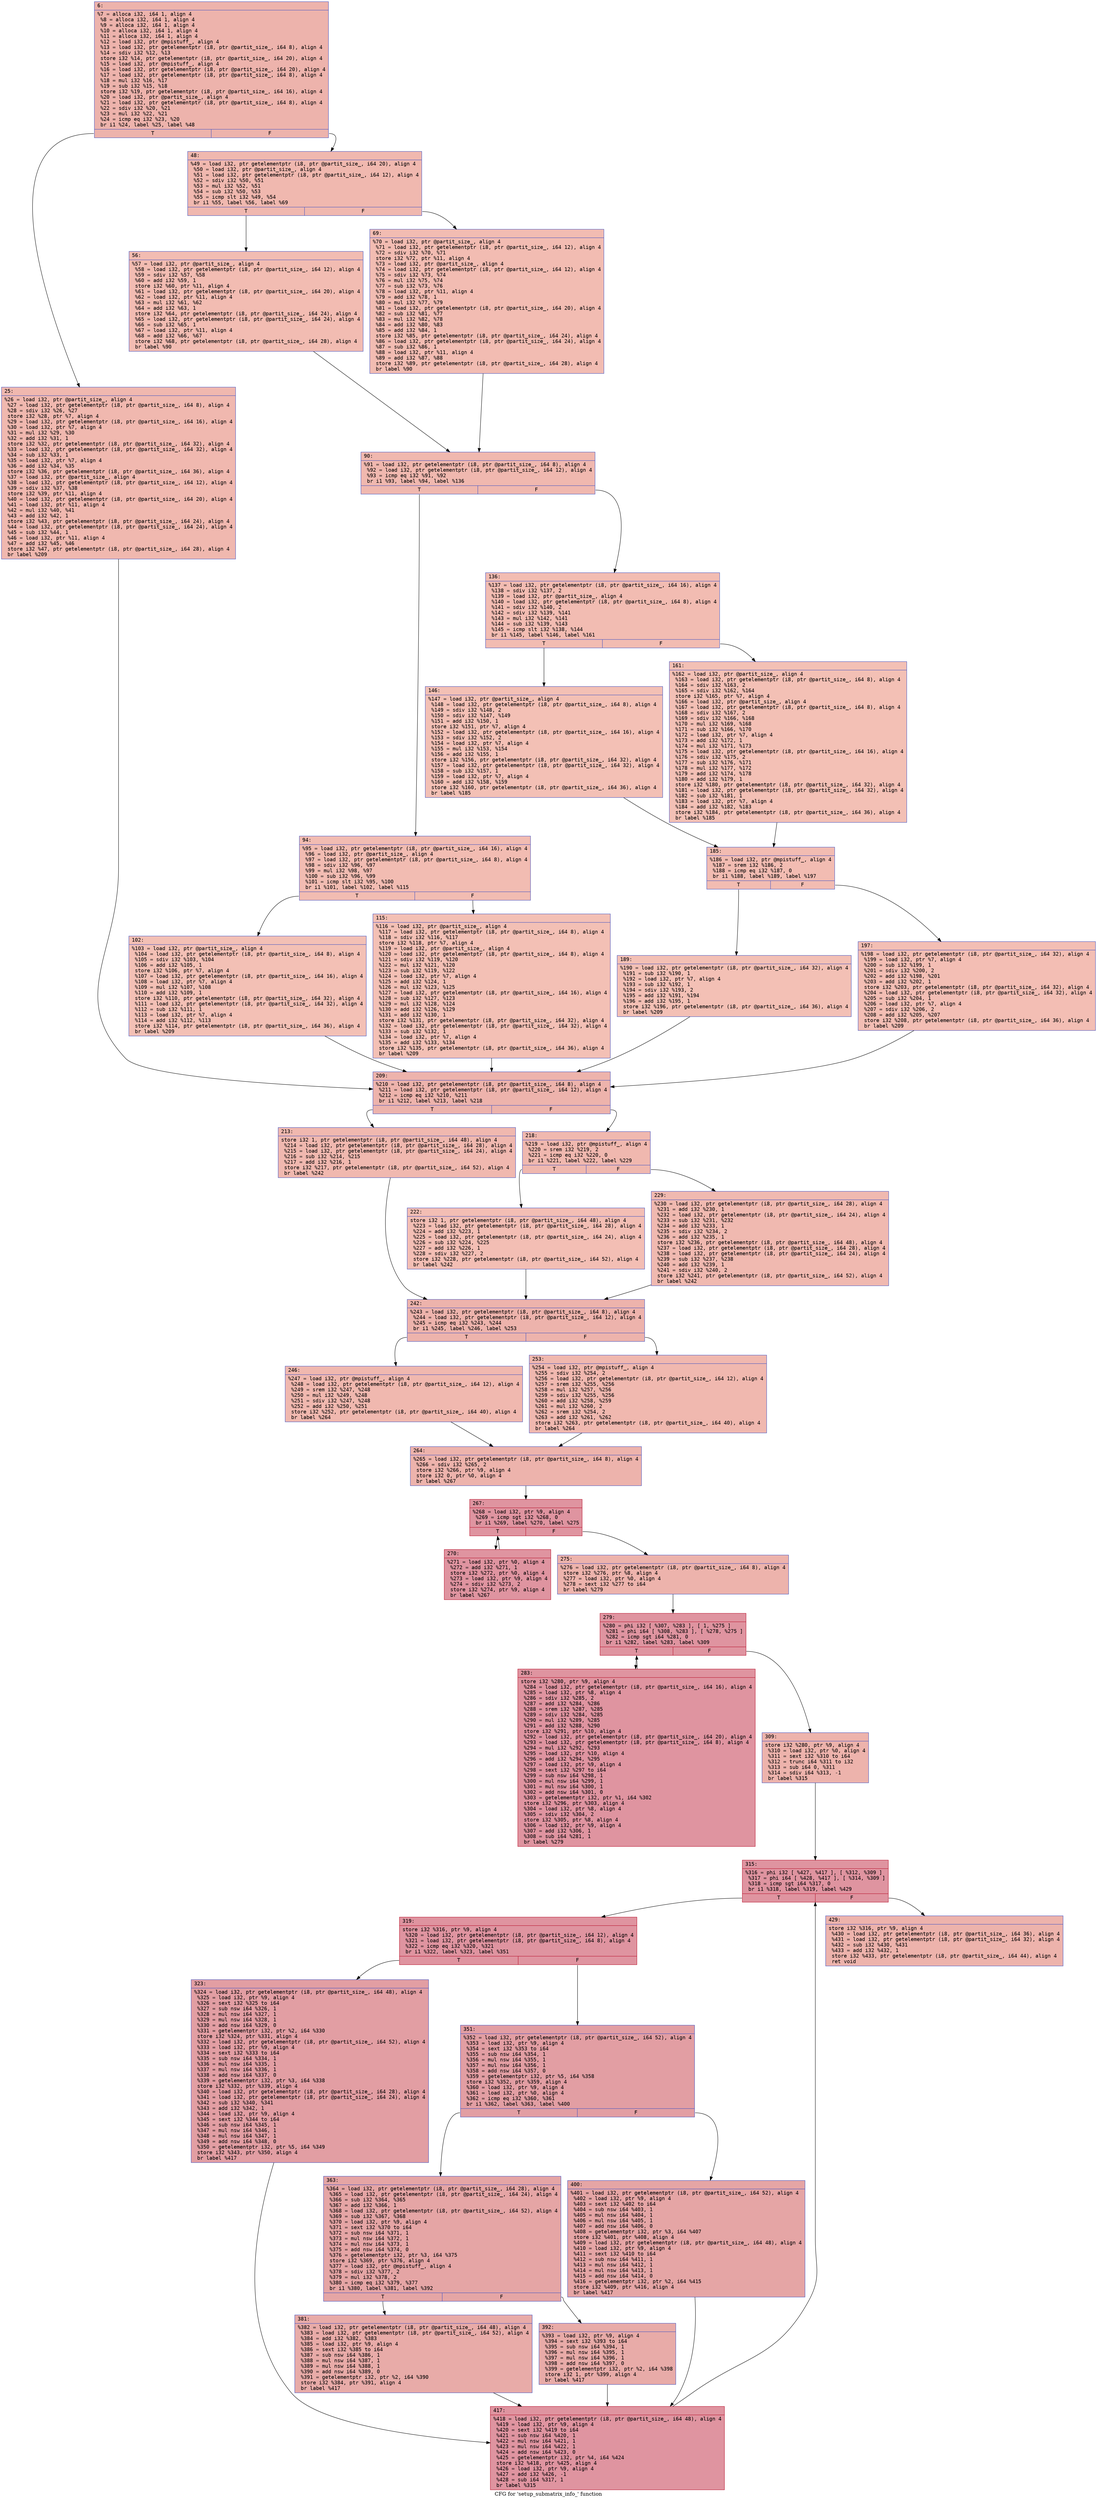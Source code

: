 digraph "CFG for 'setup_submatrix_info_' function" {
	label="CFG for 'setup_submatrix_info_' function";

	Node0x558b23f81740 [shape=record,color="#3d50c3ff", style=filled, fillcolor="#d6524470" fontname="Courier",label="{6:\l|  %7 = alloca i32, i64 1, align 4\l  %8 = alloca i32, i64 1, align 4\l  %9 = alloca i32, i64 1, align 4\l  %10 = alloca i32, i64 1, align 4\l  %11 = alloca i32, i64 1, align 4\l  %12 = load i32, ptr @mpistuff_, align 4\l  %13 = load i32, ptr getelementptr (i8, ptr @partit_size_, i64 8), align 4\l  %14 = sdiv i32 %12, %13\l  store i32 %14, ptr getelementptr (i8, ptr @partit_size_, i64 20), align 4\l  %15 = load i32, ptr @mpistuff_, align 4\l  %16 = load i32, ptr getelementptr (i8, ptr @partit_size_, i64 20), align 4\l  %17 = load i32, ptr getelementptr (i8, ptr @partit_size_, i64 8), align 4\l  %18 = mul i32 %16, %17\l  %19 = sub i32 %15, %18\l  store i32 %19, ptr getelementptr (i8, ptr @partit_size_, i64 16), align 4\l  %20 = load i32, ptr @partit_size_, align 4\l  %21 = load i32, ptr getelementptr (i8, ptr @partit_size_, i64 8), align 4\l  %22 = sdiv i32 %20, %21\l  %23 = mul i32 %22, %21\l  %24 = icmp eq i32 %23, %20\l  br i1 %24, label %25, label %48\l|{<s0>T|<s1>F}}"];
	Node0x558b23f81740:s0 -> Node0x558b23f824a0[tooltip="6 -> 25\nProbability 50.00%" ];
	Node0x558b23f81740:s1 -> Node0x558b23f824f0[tooltip="6 -> 48\nProbability 50.00%" ];
	Node0x558b23f824a0 [shape=record,color="#3d50c3ff", style=filled, fillcolor="#dc5d4a70" fontname="Courier",label="{25:\l|  %26 = load i32, ptr @partit_size_, align 4\l  %27 = load i32, ptr getelementptr (i8, ptr @partit_size_, i64 8), align 4\l  %28 = sdiv i32 %26, %27\l  store i32 %28, ptr %7, align 4\l  %29 = load i32, ptr getelementptr (i8, ptr @partit_size_, i64 16), align 4\l  %30 = load i32, ptr %7, align 4\l  %31 = mul i32 %29, %30\l  %32 = add i32 %31, 1\l  store i32 %32, ptr getelementptr (i8, ptr @partit_size_, i64 32), align 4\l  %33 = load i32, ptr getelementptr (i8, ptr @partit_size_, i64 32), align 4\l  %34 = sub i32 %33, 1\l  %35 = load i32, ptr %7, align 4\l  %36 = add i32 %34, %35\l  store i32 %36, ptr getelementptr (i8, ptr @partit_size_, i64 36), align 4\l  %37 = load i32, ptr @partit_size_, align 4\l  %38 = load i32, ptr getelementptr (i8, ptr @partit_size_, i64 12), align 4\l  %39 = sdiv i32 %37, %38\l  store i32 %39, ptr %11, align 4\l  %40 = load i32, ptr getelementptr (i8, ptr @partit_size_, i64 20), align 4\l  %41 = load i32, ptr %11, align 4\l  %42 = mul i32 %40, %41\l  %43 = add i32 %42, 1\l  store i32 %43, ptr getelementptr (i8, ptr @partit_size_, i64 24), align 4\l  %44 = load i32, ptr getelementptr (i8, ptr @partit_size_, i64 24), align 4\l  %45 = sub i32 %44, 1\l  %46 = load i32, ptr %11, align 4\l  %47 = add i32 %45, %46\l  store i32 %47, ptr getelementptr (i8, ptr @partit_size_, i64 28), align 4\l  br label %209\l}"];
	Node0x558b23f824a0 -> Node0x558b23f83eb0[tooltip="25 -> 209\nProbability 100.00%" ];
	Node0x558b23f824f0 [shape=record,color="#3d50c3ff", style=filled, fillcolor="#dc5d4a70" fontname="Courier",label="{48:\l|  %49 = load i32, ptr getelementptr (i8, ptr @partit_size_, i64 20), align 4\l  %50 = load i32, ptr @partit_size_, align 4\l  %51 = load i32, ptr getelementptr (i8, ptr @partit_size_, i64 12), align 4\l  %52 = sdiv i32 %50, %51\l  %53 = mul i32 %52, %51\l  %54 = sub i32 %50, %53\l  %55 = icmp slt i32 %49, %54\l  br i1 %55, label %56, label %69\l|{<s0>T|<s1>F}}"];
	Node0x558b23f824f0:s0 -> Node0x558b23f84330[tooltip="48 -> 56\nProbability 50.00%" ];
	Node0x558b23f824f0:s1 -> Node0x558b23f84380[tooltip="48 -> 69\nProbability 50.00%" ];
	Node0x558b23f84330 [shape=record,color="#3d50c3ff", style=filled, fillcolor="#e1675170" fontname="Courier",label="{56:\l|  %57 = load i32, ptr @partit_size_, align 4\l  %58 = load i32, ptr getelementptr (i8, ptr @partit_size_, i64 12), align 4\l  %59 = sdiv i32 %57, %58\l  %60 = add i32 %59, 1\l  store i32 %60, ptr %11, align 4\l  %61 = load i32, ptr getelementptr (i8, ptr @partit_size_, i64 20), align 4\l  %62 = load i32, ptr %11, align 4\l  %63 = mul i32 %61, %62\l  %64 = add i32 %63, 1\l  store i32 %64, ptr getelementptr (i8, ptr @partit_size_, i64 24), align 4\l  %65 = load i32, ptr getelementptr (i8, ptr @partit_size_, i64 24), align 4\l  %66 = sub i32 %65, 1\l  %67 = load i32, ptr %11, align 4\l  %68 = add i32 %66, %67\l  store i32 %68, ptr getelementptr (i8, ptr @partit_size_, i64 28), align 4\l  br label %90\l}"];
	Node0x558b23f84330 -> Node0x558b23f84cc0[tooltip="56 -> 90\nProbability 100.00%" ];
	Node0x558b23f84380 [shape=record,color="#3d50c3ff", style=filled, fillcolor="#e1675170" fontname="Courier",label="{69:\l|  %70 = load i32, ptr @partit_size_, align 4\l  %71 = load i32, ptr getelementptr (i8, ptr @partit_size_, i64 12), align 4\l  %72 = sdiv i32 %70, %71\l  store i32 %72, ptr %11, align 4\l  %73 = load i32, ptr @partit_size_, align 4\l  %74 = load i32, ptr getelementptr (i8, ptr @partit_size_, i64 12), align 4\l  %75 = sdiv i32 %73, %74\l  %76 = mul i32 %75, %74\l  %77 = sub i32 %73, %76\l  %78 = load i32, ptr %11, align 4\l  %79 = add i32 %78, 1\l  %80 = mul i32 %77, %79\l  %81 = load i32, ptr getelementptr (i8, ptr @partit_size_, i64 20), align 4\l  %82 = sub i32 %81, %77\l  %83 = mul i32 %82, %78\l  %84 = add i32 %80, %83\l  %85 = add i32 %84, 1\l  store i32 %85, ptr getelementptr (i8, ptr @partit_size_, i64 24), align 4\l  %86 = load i32, ptr getelementptr (i8, ptr @partit_size_, i64 24), align 4\l  %87 = sub i32 %86, 1\l  %88 = load i32, ptr %11, align 4\l  %89 = add i32 %87, %88\l  store i32 %89, ptr getelementptr (i8, ptr @partit_size_, i64 28), align 4\l  br label %90\l}"];
	Node0x558b23f84380 -> Node0x558b23f84cc0[tooltip="69 -> 90\nProbability 100.00%" ];
	Node0x558b23f84cc0 [shape=record,color="#3d50c3ff", style=filled, fillcolor="#dc5d4a70" fontname="Courier",label="{90:\l|  %91 = load i32, ptr getelementptr (i8, ptr @partit_size_, i64 8), align 4\l  %92 = load i32, ptr getelementptr (i8, ptr @partit_size_, i64 12), align 4\l  %93 = icmp eq i32 %91, %92\l  br i1 %93, label %94, label %136\l|{<s0>T|<s1>F}}"];
	Node0x558b23f84cc0:s0 -> Node0x558b23f85c20[tooltip="90 -> 94\nProbability 50.00%" ];
	Node0x558b23f84cc0:s1 -> Node0x558b23f85c70[tooltip="90 -> 136\nProbability 50.00%" ];
	Node0x558b23f85c20 [shape=record,color="#3d50c3ff", style=filled, fillcolor="#e1675170" fontname="Courier",label="{94:\l|  %95 = load i32, ptr getelementptr (i8, ptr @partit_size_, i64 16), align 4\l  %96 = load i32, ptr @partit_size_, align 4\l  %97 = load i32, ptr getelementptr (i8, ptr @partit_size_, i64 8), align 4\l  %98 = sdiv i32 %96, %97\l  %99 = mul i32 %98, %97\l  %100 = sub i32 %96, %99\l  %101 = icmp slt i32 %95, %100\l  br i1 %101, label %102, label %115\l|{<s0>T|<s1>F}}"];
	Node0x558b23f85c20:s0 -> Node0x558b23f83940[tooltip="94 -> 102\nProbability 50.00%" ];
	Node0x558b23f85c20:s1 -> Node0x558b23f83990[tooltip="94 -> 115\nProbability 50.00%" ];
	Node0x558b23f83940 [shape=record,color="#3d50c3ff", style=filled, fillcolor="#e5705870" fontname="Courier",label="{102:\l|  %103 = load i32, ptr @partit_size_, align 4\l  %104 = load i32, ptr getelementptr (i8, ptr @partit_size_, i64 8), align 4\l  %105 = sdiv i32 %103, %104\l  %106 = add i32 %105, 1\l  store i32 %106, ptr %7, align 4\l  %107 = load i32, ptr getelementptr (i8, ptr @partit_size_, i64 16), align 4\l  %108 = load i32, ptr %7, align 4\l  %109 = mul i32 %107, %108\l  %110 = add i32 %109, 1\l  store i32 %110, ptr getelementptr (i8, ptr @partit_size_, i64 32), align 4\l  %111 = load i32, ptr getelementptr (i8, ptr @partit_size_, i64 32), align 4\l  %112 = sub i32 %111, 1\l  %113 = load i32, ptr %7, align 4\l  %114 = add i32 %112, %113\l  store i32 %114, ptr getelementptr (i8, ptr @partit_size_, i64 36), align 4\l  br label %209\l}"];
	Node0x558b23f83940 -> Node0x558b23f83eb0[tooltip="102 -> 209\nProbability 100.00%" ];
	Node0x558b23f83990 [shape=record,color="#3d50c3ff", style=filled, fillcolor="#e5705870" fontname="Courier",label="{115:\l|  %116 = load i32, ptr @partit_size_, align 4\l  %117 = load i32, ptr getelementptr (i8, ptr @partit_size_, i64 8), align 4\l  %118 = sdiv i32 %116, %117\l  store i32 %118, ptr %7, align 4\l  %119 = load i32, ptr @partit_size_, align 4\l  %120 = load i32, ptr getelementptr (i8, ptr @partit_size_, i64 8), align 4\l  %121 = sdiv i32 %119, %120\l  %122 = mul i32 %121, %120\l  %123 = sub i32 %119, %122\l  %124 = load i32, ptr %7, align 4\l  %125 = add i32 %124, 1\l  %126 = mul i32 %123, %125\l  %127 = load i32, ptr getelementptr (i8, ptr @partit_size_, i64 16), align 4\l  %128 = sub i32 %127, %123\l  %129 = mul i32 %128, %124\l  %130 = add i32 %126, %129\l  %131 = add i32 %130, 1\l  store i32 %131, ptr getelementptr (i8, ptr @partit_size_, i64 32), align 4\l  %132 = load i32, ptr getelementptr (i8, ptr @partit_size_, i64 32), align 4\l  %133 = sub i32 %132, 1\l  %134 = load i32, ptr %7, align 4\l  %135 = add i32 %133, %134\l  store i32 %135, ptr getelementptr (i8, ptr @partit_size_, i64 36), align 4\l  br label %209\l}"];
	Node0x558b23f83990 -> Node0x558b23f83eb0[tooltip="115 -> 209\nProbability 100.00%" ];
	Node0x558b23f85c70 [shape=record,color="#3d50c3ff", style=filled, fillcolor="#e1675170" fontname="Courier",label="{136:\l|  %137 = load i32, ptr getelementptr (i8, ptr @partit_size_, i64 16), align 4\l  %138 = sdiv i32 %137, 2\l  %139 = load i32, ptr @partit_size_, align 4\l  %140 = load i32, ptr getelementptr (i8, ptr @partit_size_, i64 8), align 4\l  %141 = sdiv i32 %140, 2\l  %142 = sdiv i32 %139, %141\l  %143 = mul i32 %142, %141\l  %144 = sub i32 %139, %143\l  %145 = icmp slt i32 %138, %144\l  br i1 %145, label %146, label %161\l|{<s0>T|<s1>F}}"];
	Node0x558b23f85c70:s0 -> Node0x558b23f88560[tooltip="136 -> 146\nProbability 50.00%" ];
	Node0x558b23f85c70:s1 -> Node0x558b23f885b0[tooltip="136 -> 161\nProbability 50.00%" ];
	Node0x558b23f88560 [shape=record,color="#3d50c3ff", style=filled, fillcolor="#e5705870" fontname="Courier",label="{146:\l|  %147 = load i32, ptr @partit_size_, align 4\l  %148 = load i32, ptr getelementptr (i8, ptr @partit_size_, i64 8), align 4\l  %149 = sdiv i32 %148, 2\l  %150 = sdiv i32 %147, %149\l  %151 = add i32 %150, 1\l  store i32 %151, ptr %7, align 4\l  %152 = load i32, ptr getelementptr (i8, ptr @partit_size_, i64 16), align 4\l  %153 = sdiv i32 %152, 2\l  %154 = load i32, ptr %7, align 4\l  %155 = mul i32 %153, %154\l  %156 = add i32 %155, 1\l  store i32 %156, ptr getelementptr (i8, ptr @partit_size_, i64 32), align 4\l  %157 = load i32, ptr getelementptr (i8, ptr @partit_size_, i64 32), align 4\l  %158 = sub i32 %157, 1\l  %159 = load i32, ptr %7, align 4\l  %160 = add i32 %158, %159\l  store i32 %160, ptr getelementptr (i8, ptr @partit_size_, i64 36), align 4\l  br label %185\l}"];
	Node0x558b23f88560 -> Node0x558b23f89010[tooltip="146 -> 185\nProbability 100.00%" ];
	Node0x558b23f885b0 [shape=record,color="#3d50c3ff", style=filled, fillcolor="#e5705870" fontname="Courier",label="{161:\l|  %162 = load i32, ptr @partit_size_, align 4\l  %163 = load i32, ptr getelementptr (i8, ptr @partit_size_, i64 8), align 4\l  %164 = sdiv i32 %163, 2\l  %165 = sdiv i32 %162, %164\l  store i32 %165, ptr %7, align 4\l  %166 = load i32, ptr @partit_size_, align 4\l  %167 = load i32, ptr getelementptr (i8, ptr @partit_size_, i64 8), align 4\l  %168 = sdiv i32 %167, 2\l  %169 = sdiv i32 %166, %168\l  %170 = mul i32 %169, %168\l  %171 = sub i32 %166, %170\l  %172 = load i32, ptr %7, align 4\l  %173 = add i32 %172, 1\l  %174 = mul i32 %171, %173\l  %175 = load i32, ptr getelementptr (i8, ptr @partit_size_, i64 16), align 4\l  %176 = sdiv i32 %175, 2\l  %177 = sub i32 %176, %171\l  %178 = mul i32 %177, %172\l  %179 = add i32 %174, %178\l  %180 = add i32 %179, 1\l  store i32 %180, ptr getelementptr (i8, ptr @partit_size_, i64 32), align 4\l  %181 = load i32, ptr getelementptr (i8, ptr @partit_size_, i64 32), align 4\l  %182 = sub i32 %181, 1\l  %183 = load i32, ptr %7, align 4\l  %184 = add i32 %182, %183\l  store i32 %184, ptr getelementptr (i8, ptr @partit_size_, i64 36), align 4\l  br label %185\l}"];
	Node0x558b23f885b0 -> Node0x558b23f89010[tooltip="161 -> 185\nProbability 100.00%" ];
	Node0x558b23f89010 [shape=record,color="#3d50c3ff", style=filled, fillcolor="#e1675170" fontname="Courier",label="{185:\l|  %186 = load i32, ptr @mpistuff_, align 4\l  %187 = srem i32 %186, 2\l  %188 = icmp eq i32 %187, 0\l  br i1 %188, label %189, label %197\l|{<s0>T|<s1>F}}"];
	Node0x558b23f89010:s0 -> Node0x558b23f8a130[tooltip="185 -> 189\nProbability 37.50%" ];
	Node0x558b23f89010:s1 -> Node0x558b23f8a180[tooltip="185 -> 197\nProbability 62.50%" ];
	Node0x558b23f8a130 [shape=record,color="#3d50c3ff", style=filled, fillcolor="#e5705870" fontname="Courier",label="{189:\l|  %190 = load i32, ptr getelementptr (i8, ptr @partit_size_, i64 32), align 4\l  %191 = sub i32 %190, 1\l  %192 = load i32, ptr %7, align 4\l  %193 = sub i32 %192, 1\l  %194 = sdiv i32 %193, 2\l  %195 = add i32 %191, %194\l  %196 = add i32 %195, 1\l  store i32 %196, ptr getelementptr (i8, ptr @partit_size_, i64 36), align 4\l  br label %209\l}"];
	Node0x558b23f8a130 -> Node0x558b23f83eb0[tooltip="189 -> 209\nProbability 100.00%" ];
	Node0x558b23f8a180 [shape=record,color="#3d50c3ff", style=filled, fillcolor="#e36c5570" fontname="Courier",label="{197:\l|  %198 = load i32, ptr getelementptr (i8, ptr @partit_size_, i64 32), align 4\l  %199 = load i32, ptr %7, align 4\l  %200 = sub i32 %199, 1\l  %201 = sdiv i32 %200, 2\l  %202 = add i32 %198, %201\l  %203 = add i32 %202, 1\l  store i32 %203, ptr getelementptr (i8, ptr @partit_size_, i64 32), align 4\l  %204 = load i32, ptr getelementptr (i8, ptr @partit_size_, i64 32), align 4\l  %205 = sub i32 %204, 1\l  %206 = load i32, ptr %7, align 4\l  %207 = sdiv i32 %206, 2\l  %208 = add i32 %205, %207\l  store i32 %208, ptr getelementptr (i8, ptr @partit_size_, i64 36), align 4\l  br label %209\l}"];
	Node0x558b23f8a180 -> Node0x558b23f83eb0[tooltip="197 -> 209\nProbability 100.00%" ];
	Node0x558b23f83eb0 [shape=record,color="#3d50c3ff", style=filled, fillcolor="#d6524470" fontname="Courier",label="{209:\l|  %210 = load i32, ptr getelementptr (i8, ptr @partit_size_, i64 8), align 4\l  %211 = load i32, ptr getelementptr (i8, ptr @partit_size_, i64 12), align 4\l  %212 = icmp eq i32 %210, %211\l  br i1 %212, label %213, label %218\l|{<s0>T|<s1>F}}"];
	Node0x558b23f83eb0:s0 -> Node0x558b23f86af0[tooltip="209 -> 213\nProbability 50.00%" ];
	Node0x558b23f83eb0:s1 -> Node0x558b23f86b40[tooltip="209 -> 218\nProbability 50.00%" ];
	Node0x558b23f86af0 [shape=record,color="#3d50c3ff", style=filled, fillcolor="#dc5d4a70" fontname="Courier",label="{213:\l|  store i32 1, ptr getelementptr (i8, ptr @partit_size_, i64 48), align 4\l  %214 = load i32, ptr getelementptr (i8, ptr @partit_size_, i64 28), align 4\l  %215 = load i32, ptr getelementptr (i8, ptr @partit_size_, i64 24), align 4\l  %216 = sub i32 %214, %215\l  %217 = add i32 %216, 1\l  store i32 %217, ptr getelementptr (i8, ptr @partit_size_, i64 52), align 4\l  br label %242\l}"];
	Node0x558b23f86af0 -> Node0x558b23f8c650[tooltip="213 -> 242\nProbability 100.00%" ];
	Node0x558b23f86b40 [shape=record,color="#3d50c3ff", style=filled, fillcolor="#dc5d4a70" fontname="Courier",label="{218:\l|  %219 = load i32, ptr @mpistuff_, align 4\l  %220 = srem i32 %219, 2\l  %221 = icmp eq i32 %220, 0\l  br i1 %221, label %222, label %229\l|{<s0>T|<s1>F}}"];
	Node0x558b23f86b40:s0 -> Node0x558b23f8c8b0[tooltip="218 -> 222\nProbability 37.50%" ];
	Node0x558b23f86b40:s1 -> Node0x558b23f8c900[tooltip="218 -> 229\nProbability 62.50%" ];
	Node0x558b23f8c8b0 [shape=record,color="#3d50c3ff", style=filled, fillcolor="#e36c5570" fontname="Courier",label="{222:\l|  store i32 1, ptr getelementptr (i8, ptr @partit_size_, i64 48), align 4\l  %223 = load i32, ptr getelementptr (i8, ptr @partit_size_, i64 28), align 4\l  %224 = add i32 %223, 1\l  %225 = load i32, ptr getelementptr (i8, ptr @partit_size_, i64 24), align 4\l  %226 = sub i32 %224, %225\l  %227 = add i32 %226, 1\l  %228 = sdiv i32 %227, 2\l  store i32 %228, ptr getelementptr (i8, ptr @partit_size_, i64 52), align 4\l  br label %242\l}"];
	Node0x558b23f8c8b0 -> Node0x558b23f8c650[tooltip="222 -> 242\nProbability 100.00%" ];
	Node0x558b23f8c900 [shape=record,color="#3d50c3ff", style=filled, fillcolor="#de614d70" fontname="Courier",label="{229:\l|  %230 = load i32, ptr getelementptr (i8, ptr @partit_size_, i64 28), align 4\l  %231 = add i32 %230, 1\l  %232 = load i32, ptr getelementptr (i8, ptr @partit_size_, i64 24), align 4\l  %233 = sub i32 %231, %232\l  %234 = add i32 %233, 1\l  %235 = sdiv i32 %234, 2\l  %236 = add i32 %235, 1\l  store i32 %236, ptr getelementptr (i8, ptr @partit_size_, i64 48), align 4\l  %237 = load i32, ptr getelementptr (i8, ptr @partit_size_, i64 28), align 4\l  %238 = load i32, ptr getelementptr (i8, ptr @partit_size_, i64 24), align 4\l  %239 = sub i32 %237, %238\l  %240 = add i32 %239, 1\l  %241 = sdiv i32 %240, 2\l  store i32 %241, ptr getelementptr (i8, ptr @partit_size_, i64 52), align 4\l  br label %242\l}"];
	Node0x558b23f8c900 -> Node0x558b23f8c650[tooltip="229 -> 242\nProbability 100.00%" ];
	Node0x558b23f8c650 [shape=record,color="#3d50c3ff", style=filled, fillcolor="#d6524470" fontname="Courier",label="{242:\l|  %243 = load i32, ptr getelementptr (i8, ptr @partit_size_, i64 8), align 4\l  %244 = load i32, ptr getelementptr (i8, ptr @partit_size_, i64 12), align 4\l  %245 = icmp eq i32 %243, %244\l  br i1 %245, label %246, label %253\l|{<s0>T|<s1>F}}"];
	Node0x558b23f8c650:s0 -> Node0x558b23f8d8b0[tooltip="242 -> 246\nProbability 50.00%" ];
	Node0x558b23f8c650:s1 -> Node0x558b23f8d900[tooltip="242 -> 253\nProbability 50.00%" ];
	Node0x558b23f8d8b0 [shape=record,color="#3d50c3ff", style=filled, fillcolor="#dc5d4a70" fontname="Courier",label="{246:\l|  %247 = load i32, ptr @mpistuff_, align 4\l  %248 = load i32, ptr getelementptr (i8, ptr @partit_size_, i64 12), align 4\l  %249 = srem i32 %247, %248\l  %250 = mul i32 %249, %248\l  %251 = sdiv i32 %247, %248\l  %252 = add i32 %250, %251\l  store i32 %252, ptr getelementptr (i8, ptr @partit_size_, i64 40), align 4\l  br label %264\l}"];
	Node0x558b23f8d8b0 -> Node0x558b23f8de50[tooltip="246 -> 264\nProbability 100.00%" ];
	Node0x558b23f8d900 [shape=record,color="#3d50c3ff", style=filled, fillcolor="#dc5d4a70" fontname="Courier",label="{253:\l|  %254 = load i32, ptr @mpistuff_, align 4\l  %255 = sdiv i32 %254, 2\l  %256 = load i32, ptr getelementptr (i8, ptr @partit_size_, i64 12), align 4\l  %257 = srem i32 %255, %256\l  %258 = mul i32 %257, %256\l  %259 = sdiv i32 %255, %256\l  %260 = add i32 %258, %259\l  %261 = mul i32 %260, 2\l  %262 = srem i32 %254, 2\l  %263 = add i32 %261, %262\l  store i32 %263, ptr getelementptr (i8, ptr @partit_size_, i64 40), align 4\l  br label %264\l}"];
	Node0x558b23f8d900 -> Node0x558b23f8de50[tooltip="253 -> 264\nProbability 100.00%" ];
	Node0x558b23f8de50 [shape=record,color="#3d50c3ff", style=filled, fillcolor="#d6524470" fontname="Courier",label="{264:\l|  %265 = load i32, ptr getelementptr (i8, ptr @partit_size_, i64 8), align 4\l  %266 = sdiv i32 %265, 2\l  store i32 %266, ptr %9, align 4\l  store i32 0, ptr %0, align 4\l  br label %267\l}"];
	Node0x558b23f8de50 -> Node0x558b23f8e7f0[tooltip="264 -> 267\nProbability 100.00%" ];
	Node0x558b23f8e7f0 [shape=record,color="#b70d28ff", style=filled, fillcolor="#b70d2870" fontname="Courier",label="{267:\l|  %268 = load i32, ptr %9, align 4\l  %269 = icmp sgt i32 %268, 0\l  br i1 %269, label %270, label %275\l|{<s0>T|<s1>F}}"];
	Node0x558b23f8e7f0:s0 -> Node0x558b23f8e9c0[tooltip="267 -> 270\nProbability 96.88%" ];
	Node0x558b23f8e7f0:s1 -> Node0x558b23f8ea10[tooltip="267 -> 275\nProbability 3.12%" ];
	Node0x558b23f8e9c0 [shape=record,color="#b70d28ff", style=filled, fillcolor="#b70d2870" fontname="Courier",label="{270:\l|  %271 = load i32, ptr %0, align 4\l  %272 = add i32 %271, 1\l  store i32 %272, ptr %0, align 4\l  %273 = load i32, ptr %9, align 4\l  %274 = sdiv i32 %273, 2\l  store i32 %274, ptr %9, align 4\l  br label %267\l}"];
	Node0x558b23f8e9c0 -> Node0x558b23f8e7f0[tooltip="270 -> 267\nProbability 100.00%" ];
	Node0x558b23f8ea10 [shape=record,color="#3d50c3ff", style=filled, fillcolor="#d6524470" fontname="Courier",label="{275:\l|  %276 = load i32, ptr getelementptr (i8, ptr @partit_size_, i64 8), align 4\l  store i32 %276, ptr %8, align 4\l  %277 = load i32, ptr %0, align 4\l  %278 = sext i32 %277 to i64\l  br label %279\l}"];
	Node0x558b23f8ea10 -> Node0x558b23f8f0f0[tooltip="275 -> 279\nProbability 100.00%" ];
	Node0x558b23f8f0f0 [shape=record,color="#b70d28ff", style=filled, fillcolor="#b70d2870" fontname="Courier",label="{279:\l|  %280 = phi i32 [ %307, %283 ], [ 1, %275 ]\l  %281 = phi i64 [ %308, %283 ], [ %278, %275 ]\l  %282 = icmp sgt i64 %281, 0\l  br i1 %282, label %283, label %309\l|{<s0>T|<s1>F}}"];
	Node0x558b23f8f0f0:s0 -> Node0x558b23f8f1e0[tooltip="279 -> 283\nProbability 96.88%" ];
	Node0x558b23f8f0f0:s1 -> Node0x558b23f8f410[tooltip="279 -> 309\nProbability 3.12%" ];
	Node0x558b23f8f1e0 [shape=record,color="#b70d28ff", style=filled, fillcolor="#b70d2870" fontname="Courier",label="{283:\l|  store i32 %280, ptr %9, align 4\l  %284 = load i32, ptr getelementptr (i8, ptr @partit_size_, i64 16), align 4\l  %285 = load i32, ptr %8, align 4\l  %286 = sdiv i32 %285, 2\l  %287 = add i32 %284, %286\l  %288 = srem i32 %287, %285\l  %289 = sdiv i32 %284, %285\l  %290 = mul i32 %289, %285\l  %291 = add i32 %288, %290\l  store i32 %291, ptr %10, align 4\l  %292 = load i32, ptr getelementptr (i8, ptr @partit_size_, i64 20), align 4\l  %293 = load i32, ptr getelementptr (i8, ptr @partit_size_, i64 8), align 4\l  %294 = mul i32 %292, %293\l  %295 = load i32, ptr %10, align 4\l  %296 = add i32 %294, %295\l  %297 = load i32, ptr %9, align 4\l  %298 = sext i32 %297 to i64\l  %299 = sub nsw i64 %298, 1\l  %300 = mul nsw i64 %299, 1\l  %301 = mul nsw i64 %300, 1\l  %302 = add nsw i64 %301, 0\l  %303 = getelementptr i32, ptr %1, i64 %302\l  store i32 %296, ptr %303, align 4\l  %304 = load i32, ptr %8, align 4\l  %305 = sdiv i32 %304, 2\l  store i32 %305, ptr %8, align 4\l  %306 = load i32, ptr %9, align 4\l  %307 = add i32 %306, 1\l  %308 = sub i64 %281, 1\l  br label %279\l}"];
	Node0x558b23f8f1e0 -> Node0x558b23f8f0f0[tooltip="283 -> 279\nProbability 100.00%" ];
	Node0x558b23f8f410 [shape=record,color="#3d50c3ff", style=filled, fillcolor="#d6524470" fontname="Courier",label="{309:\l|  store i32 %280, ptr %9, align 4\l  %310 = load i32, ptr %0, align 4\l  %311 = sext i32 %310 to i64\l  %312 = trunc i64 %311 to i32\l  %313 = sub i64 0, %311\l  %314 = sdiv i64 %313, -1\l  br label %315\l}"];
	Node0x558b23f8f410 -> Node0x558b23f908a0[tooltip="309 -> 315\nProbability 100.00%" ];
	Node0x558b23f908a0 [shape=record,color="#b70d28ff", style=filled, fillcolor="#b70d2870" fontname="Courier",label="{315:\l|  %316 = phi i32 [ %427, %417 ], [ %312, %309 ]\l  %317 = phi i64 [ %428, %417 ], [ %314, %309 ]\l  %318 = icmp sgt i64 %317, 0\l  br i1 %318, label %319, label %429\l|{<s0>T|<s1>F}}"];
	Node0x558b23f908a0:s0 -> Node0x558b23f90bf0[tooltip="315 -> 319\nProbability 96.88%" ];
	Node0x558b23f908a0:s1 -> Node0x558b23f90c40[tooltip="315 -> 429\nProbability 3.12%" ];
	Node0x558b23f90bf0 [shape=record,color="#b70d28ff", style=filled, fillcolor="#b70d2870" fontname="Courier",label="{319:\l|  store i32 %316, ptr %9, align 4\l  %320 = load i32, ptr getelementptr (i8, ptr @partit_size_, i64 12), align 4\l  %321 = load i32, ptr getelementptr (i8, ptr @partit_size_, i64 8), align 4\l  %322 = icmp eq i32 %320, %321\l  br i1 %322, label %323, label %351\l|{<s0>T|<s1>F}}"];
	Node0x558b23f90bf0:s0 -> Node0x558b23f90f70[tooltip="319 -> 323\nProbability 50.00%" ];
	Node0x558b23f90bf0:s1 -> Node0x558b23f90fc0[tooltip="319 -> 351\nProbability 50.00%" ];
	Node0x558b23f90f70 [shape=record,color="#3d50c3ff", style=filled, fillcolor="#be242e70" fontname="Courier",label="{323:\l|  %324 = load i32, ptr getelementptr (i8, ptr @partit_size_, i64 48), align 4\l  %325 = load i32, ptr %9, align 4\l  %326 = sext i32 %325 to i64\l  %327 = sub nsw i64 %326, 1\l  %328 = mul nsw i64 %327, 1\l  %329 = mul nsw i64 %328, 1\l  %330 = add nsw i64 %329, 0\l  %331 = getelementptr i32, ptr %2, i64 %330\l  store i32 %324, ptr %331, align 4\l  %332 = load i32, ptr getelementptr (i8, ptr @partit_size_, i64 52), align 4\l  %333 = load i32, ptr %9, align 4\l  %334 = sext i32 %333 to i64\l  %335 = sub nsw i64 %334, 1\l  %336 = mul nsw i64 %335, 1\l  %337 = mul nsw i64 %336, 1\l  %338 = add nsw i64 %337, 0\l  %339 = getelementptr i32, ptr %3, i64 %338\l  store i32 %332, ptr %339, align 4\l  %340 = load i32, ptr getelementptr (i8, ptr @partit_size_, i64 28), align 4\l  %341 = load i32, ptr getelementptr (i8, ptr @partit_size_, i64 24), align 4\l  %342 = sub i32 %340, %341\l  %343 = add i32 %342, 1\l  %344 = load i32, ptr %9, align 4\l  %345 = sext i32 %344 to i64\l  %346 = sub nsw i64 %345, 1\l  %347 = mul nsw i64 %346, 1\l  %348 = mul nsw i64 %347, 1\l  %349 = add nsw i64 %348, 0\l  %350 = getelementptr i32, ptr %5, i64 %349\l  store i32 %343, ptr %350, align 4\l  br label %417\l}"];
	Node0x558b23f90f70 -> Node0x558b23f90960[tooltip="323 -> 417\nProbability 100.00%" ];
	Node0x558b23f90fc0 [shape=record,color="#3d50c3ff", style=filled, fillcolor="#be242e70" fontname="Courier",label="{351:\l|  %352 = load i32, ptr getelementptr (i8, ptr @partit_size_, i64 52), align 4\l  %353 = load i32, ptr %9, align 4\l  %354 = sext i32 %353 to i64\l  %355 = sub nsw i64 %354, 1\l  %356 = mul nsw i64 %355, 1\l  %357 = mul nsw i64 %356, 1\l  %358 = add nsw i64 %357, 0\l  %359 = getelementptr i32, ptr %5, i64 %358\l  store i32 %352, ptr %359, align 4\l  %360 = load i32, ptr %9, align 4\l  %361 = load i32, ptr %0, align 4\l  %362 = icmp eq i32 %360, %361\l  br i1 %362, label %363, label %400\l|{<s0>T|<s1>F}}"];
	Node0x558b23f90fc0:s0 -> Node0x558b23f92820[tooltip="351 -> 363\nProbability 50.00%" ];
	Node0x558b23f90fc0:s1 -> Node0x558b23f92870[tooltip="351 -> 400\nProbability 50.00%" ];
	Node0x558b23f92820 [shape=record,color="#3d50c3ff", style=filled, fillcolor="#c5333470" fontname="Courier",label="{363:\l|  %364 = load i32, ptr getelementptr (i8, ptr @partit_size_, i64 28), align 4\l  %365 = load i32, ptr getelementptr (i8, ptr @partit_size_, i64 24), align 4\l  %366 = sub i32 %364, %365\l  %367 = add i32 %366, 1\l  %368 = load i32, ptr getelementptr (i8, ptr @partit_size_, i64 52), align 4\l  %369 = sub i32 %367, %368\l  %370 = load i32, ptr %9, align 4\l  %371 = sext i32 %370 to i64\l  %372 = sub nsw i64 %371, 1\l  %373 = mul nsw i64 %372, 1\l  %374 = mul nsw i64 %373, 1\l  %375 = add nsw i64 %374, 0\l  %376 = getelementptr i32, ptr %3, i64 %375\l  store i32 %369, ptr %376, align 4\l  %377 = load i32, ptr @mpistuff_, align 4\l  %378 = sdiv i32 %377, 2\l  %379 = mul i32 %378, 2\l  %380 = icmp eq i32 %379, %377\l  br i1 %380, label %381, label %392\l|{<s0>T|<s1>F}}"];
	Node0x558b23f92820:s0 -> Node0x558b23f93340[tooltip="363 -> 381\nProbability 50.00%" ];
	Node0x558b23f92820:s1 -> Node0x558b23f93390[tooltip="363 -> 392\nProbability 50.00%" ];
	Node0x558b23f93340 [shape=record,color="#3d50c3ff", style=filled, fillcolor="#cc403a70" fontname="Courier",label="{381:\l|  %382 = load i32, ptr getelementptr (i8, ptr @partit_size_, i64 48), align 4\l  %383 = load i32, ptr getelementptr (i8, ptr @partit_size_, i64 52), align 4\l  %384 = add i32 %382, %383\l  %385 = load i32, ptr %9, align 4\l  %386 = sext i32 %385 to i64\l  %387 = sub nsw i64 %386, 1\l  %388 = mul nsw i64 %387, 1\l  %389 = mul nsw i64 %388, 1\l  %390 = add nsw i64 %389, 0\l  %391 = getelementptr i32, ptr %2, i64 %390\l  store i32 %384, ptr %391, align 4\l  br label %417\l}"];
	Node0x558b23f93340 -> Node0x558b23f90960[tooltip="381 -> 417\nProbability 100.00%" ];
	Node0x558b23f93390 [shape=record,color="#3d50c3ff", style=filled, fillcolor="#cc403a70" fontname="Courier",label="{392:\l|  %393 = load i32, ptr %9, align 4\l  %394 = sext i32 %393 to i64\l  %395 = sub nsw i64 %394, 1\l  %396 = mul nsw i64 %395, 1\l  %397 = mul nsw i64 %396, 1\l  %398 = add nsw i64 %397, 0\l  %399 = getelementptr i32, ptr %2, i64 %398\l  store i32 1, ptr %399, align 4\l  br label %417\l}"];
	Node0x558b23f93390 -> Node0x558b23f90960[tooltip="392 -> 417\nProbability 100.00%" ];
	Node0x558b23f92870 [shape=record,color="#3d50c3ff", style=filled, fillcolor="#c5333470" fontname="Courier",label="{400:\l|  %401 = load i32, ptr getelementptr (i8, ptr @partit_size_, i64 52), align 4\l  %402 = load i32, ptr %9, align 4\l  %403 = sext i32 %402 to i64\l  %404 = sub nsw i64 %403, 1\l  %405 = mul nsw i64 %404, 1\l  %406 = mul nsw i64 %405, 1\l  %407 = add nsw i64 %406, 0\l  %408 = getelementptr i32, ptr %3, i64 %407\l  store i32 %401, ptr %408, align 4\l  %409 = load i32, ptr getelementptr (i8, ptr @partit_size_, i64 48), align 4\l  %410 = load i32, ptr %9, align 4\l  %411 = sext i32 %410 to i64\l  %412 = sub nsw i64 %411, 1\l  %413 = mul nsw i64 %412, 1\l  %414 = mul nsw i64 %413, 1\l  %415 = add nsw i64 %414, 0\l  %416 = getelementptr i32, ptr %2, i64 %415\l  store i32 %409, ptr %416, align 4\l  br label %417\l}"];
	Node0x558b23f92870 -> Node0x558b23f90960[tooltip="400 -> 417\nProbability 100.00%" ];
	Node0x558b23f90960 [shape=record,color="#b70d28ff", style=filled, fillcolor="#b70d2870" fontname="Courier",label="{417:\l|  %418 = load i32, ptr getelementptr (i8, ptr @partit_size_, i64 48), align 4\l  %419 = load i32, ptr %9, align 4\l  %420 = sext i32 %419 to i64\l  %421 = sub nsw i64 %420, 1\l  %422 = mul nsw i64 %421, 1\l  %423 = mul nsw i64 %422, 1\l  %424 = add nsw i64 %423, 0\l  %425 = getelementptr i32, ptr %4, i64 %424\l  store i32 %418, ptr %425, align 4\l  %426 = load i32, ptr %9, align 4\l  %427 = add i32 %426, -1\l  %428 = sub i64 %317, 1\l  br label %315\l}"];
	Node0x558b23f90960 -> Node0x558b23f908a0[tooltip="417 -> 315\nProbability 100.00%" ];
	Node0x558b23f90c40 [shape=record,color="#3d50c3ff", style=filled, fillcolor="#d6524470" fontname="Courier",label="{429:\l|  store i32 %316, ptr %9, align 4\l  %430 = load i32, ptr getelementptr (i8, ptr @partit_size_, i64 36), align 4\l  %431 = load i32, ptr getelementptr (i8, ptr @partit_size_, i64 32), align 4\l  %432 = sub i32 %430, %431\l  %433 = add i32 %432, 1\l  store i32 %433, ptr getelementptr (i8, ptr @partit_size_, i64 44), align 4\l  ret void\l}"];
}

